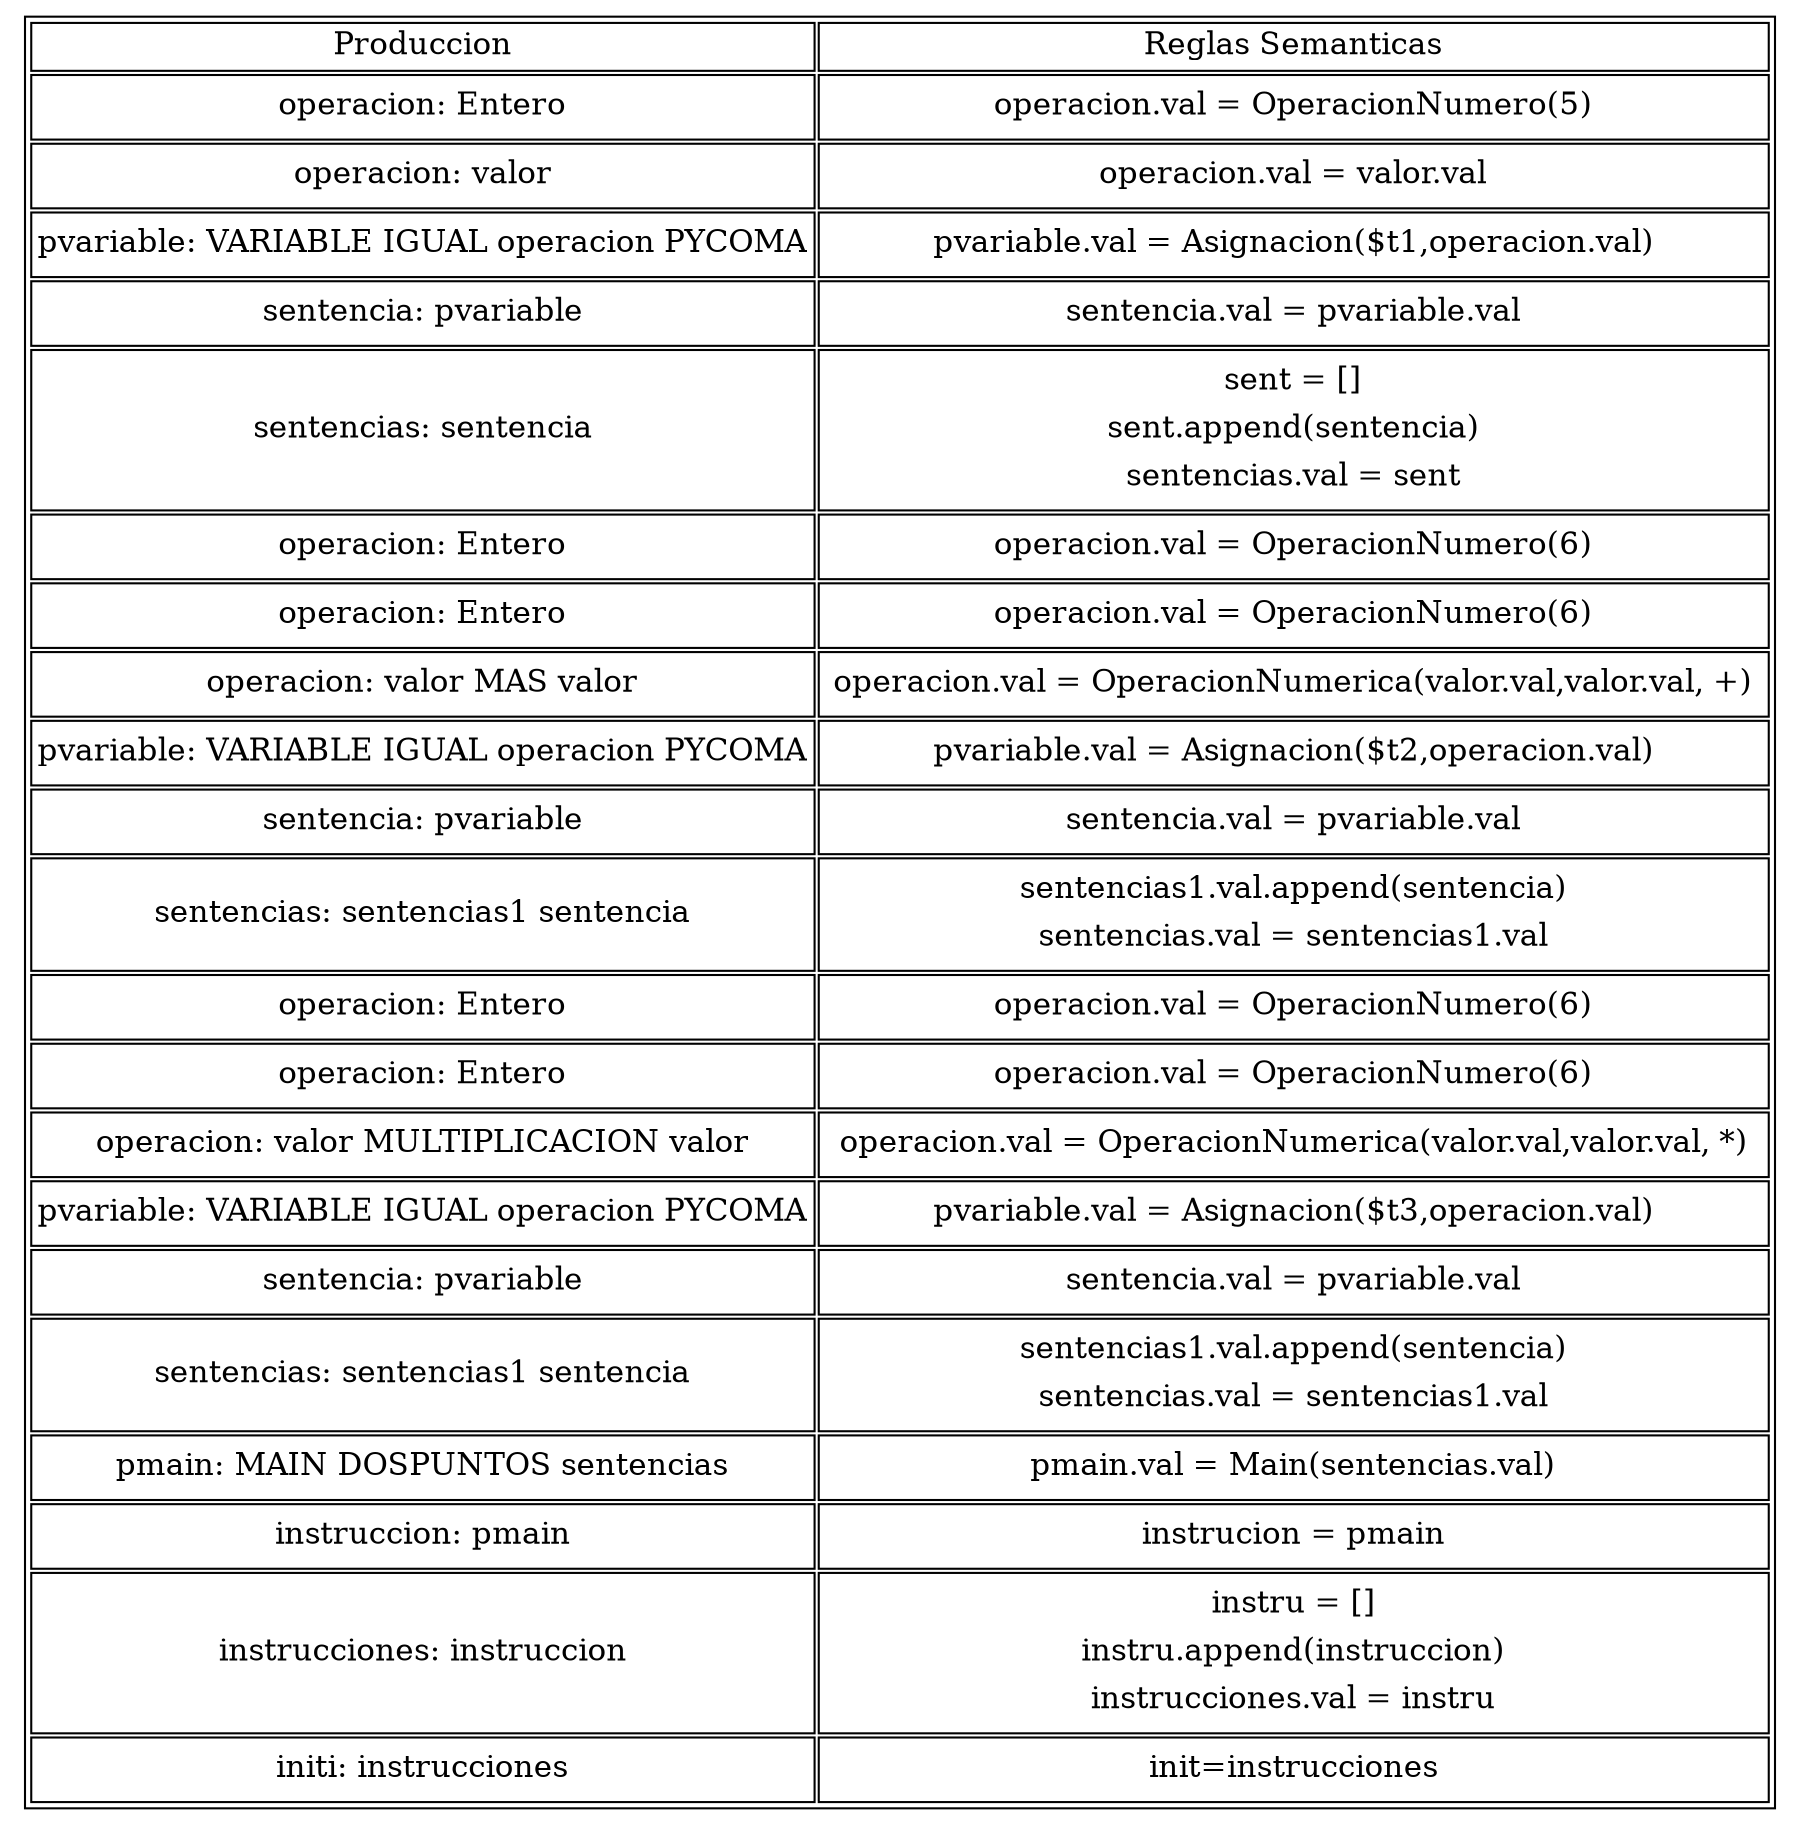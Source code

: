 digraph tablaErrores{
graph [ratio=fill];node [label="\N", fontsize=15, shape=plaintext];
graph [bb="0,0,352,154"];
arset [label=<<TABLE ALIGN="LEFT">
<TR><TD>Produccion</TD><TD>Reglas Semanticas</TD></TR>
<TR><TD>operacion: Entero</TD><TD><TABLE BORDER="0"><TR><TD>operacion.val = OperacionNumero(5)</TD></TR></TABLE></TD></TR>
<TR><TD>operacion: valor</TD><TD><TABLE BORDER="0"><TR><TD>operacion.val = valor.val</TD></TR></TABLE></TD></TR>
<TR><TD>pvariable: VARIABLE IGUAL operacion PYCOMA</TD><TD><TABLE BORDER="0"><TR><TD>pvariable.val = Asignacion($t1,operacion.val)</TD></TR></TABLE></TD></TR>
<TR><TD>sentencia: pvariable</TD><TD><TABLE BORDER="0"><TR><TD>sentencia.val = pvariable.val</TD></TR></TABLE></TD></TR>
<TR><TD>sentencias: sentencia</TD><TD><TABLE BORDER="0"><TR><TD>sent = []</TD></TR><TR><TD>sent.append(sentencia)</TD></TR><TR><TD>sentencias.val = sent</TD></TR></TABLE></TD></TR>
<TR><TD>operacion: Entero</TD><TD><TABLE BORDER="0"><TR><TD>operacion.val = OperacionNumero(6)</TD></TR></TABLE></TD></TR>
<TR><TD>operacion: Entero</TD><TD><TABLE BORDER="0"><TR><TD>operacion.val = OperacionNumero(6)</TD></TR></TABLE></TD></TR>
<TR><TD>operacion: valor MAS valor</TD><TD><TABLE BORDER="0"><TR><TD>operacion.val = OperacionNumerica(valor.val,valor.val, +)</TD></TR></TABLE></TD></TR>
<TR><TD>pvariable: VARIABLE IGUAL operacion PYCOMA</TD><TD><TABLE BORDER="0"><TR><TD>pvariable.val = Asignacion($t2,operacion.val)</TD></TR></TABLE></TD></TR>
<TR><TD>sentencia: pvariable</TD><TD><TABLE BORDER="0"><TR><TD>sentencia.val = pvariable.val</TD></TR></TABLE></TD></TR>
<TR><TD>sentencias: sentencias1 sentencia</TD><TD><TABLE BORDER="0"><TR><TD>sentencias1.val.append(sentencia)</TD></TR><TR><TD>sentencias.val = sentencias1.val</TD></TR></TABLE></TD></TR>
<TR><TD>operacion: Entero</TD><TD><TABLE BORDER="0"><TR><TD>operacion.val = OperacionNumero(6)</TD></TR></TABLE></TD></TR>
<TR><TD>operacion: Entero</TD><TD><TABLE BORDER="0"><TR><TD>operacion.val = OperacionNumero(6)</TD></TR></TABLE></TD></TR>
<TR><TD>operacion: valor MULTIPLICACION valor</TD><TD><TABLE BORDER="0"><TR><TD>operacion.val = OperacionNumerica(valor.val,valor.val, *)</TD></TR></TABLE></TD></TR>
<TR><TD>pvariable: VARIABLE IGUAL operacion PYCOMA</TD><TD><TABLE BORDER="0"><TR><TD>pvariable.val = Asignacion($t3,operacion.val)</TD></TR></TABLE></TD></TR>
<TR><TD>sentencia: pvariable</TD><TD><TABLE BORDER="0"><TR><TD>sentencia.val = pvariable.val</TD></TR></TABLE></TD></TR>
<TR><TD>sentencias: sentencias1 sentencia</TD><TD><TABLE BORDER="0"><TR><TD>sentencias1.val.append(sentencia)</TD></TR><TR><TD>sentencias.val = sentencias1.val</TD></TR></TABLE></TD></TR>
<TR><TD>pmain: MAIN DOSPUNTOS sentencias</TD><TD><TABLE BORDER="0"><TR><TD>pmain.val = Main(sentencias.val)</TD></TR></TABLE></TD></TR>
<TR><TD>instruccion: pmain</TD><TD><TABLE BORDER="0"><TR><TD>instrucion = pmain</TD></TR></TABLE></TD></TR>
<TR><TD>instrucciones: instruccion</TD><TD><TABLE BORDER="0"><TR><TD>instru = []</TD></TR><TR><TD>instru.append(instruccion)</TD></TR><TR><TD>instrucciones.val = instru</TD></TR></TABLE></TD></TR>
<TR><TD>initi: instrucciones</TD><TD><TABLE BORDER="0"><TR><TD>init=instrucciones</TD></TR></TABLE></TD></TR>
</TABLE>
>, ];
}